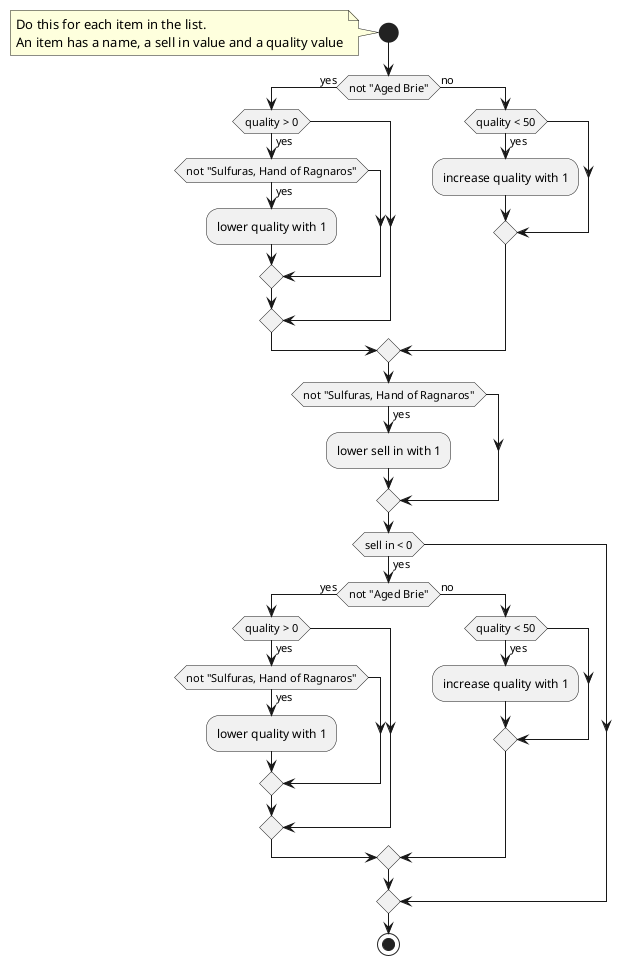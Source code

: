 @startuml

start
note left
    Do this for each item in the list.
    An item has a name, a sell in value and a quality value
end note

if (not "Aged Brie") then (yes)
    if (quality > 0) then (yes)
        if (not "Sulfuras, Hand of Ragnaros") then (yes)
            -lower quality with 1
        endif
    endif
else (no)
    if (quality < 50) then (yes)
        -increase quality with 1
    endif
endif

if (not "Sulfuras, Hand of Ragnaros") then (yes)
    -lower sell in with 1
endif

if (sell in < 0) then (yes)
    if (not "Aged Brie") then (yes)
        if (quality > 0) then (yes)
            if (not "Sulfuras, Hand of Ragnaros") then (yes)
                -lower quality with 1
            endif
        endif
    else (no)
        if (quality < 50) then (yes)
            -increase quality with 1
        endif
    endif
endif

stop

@enduml
